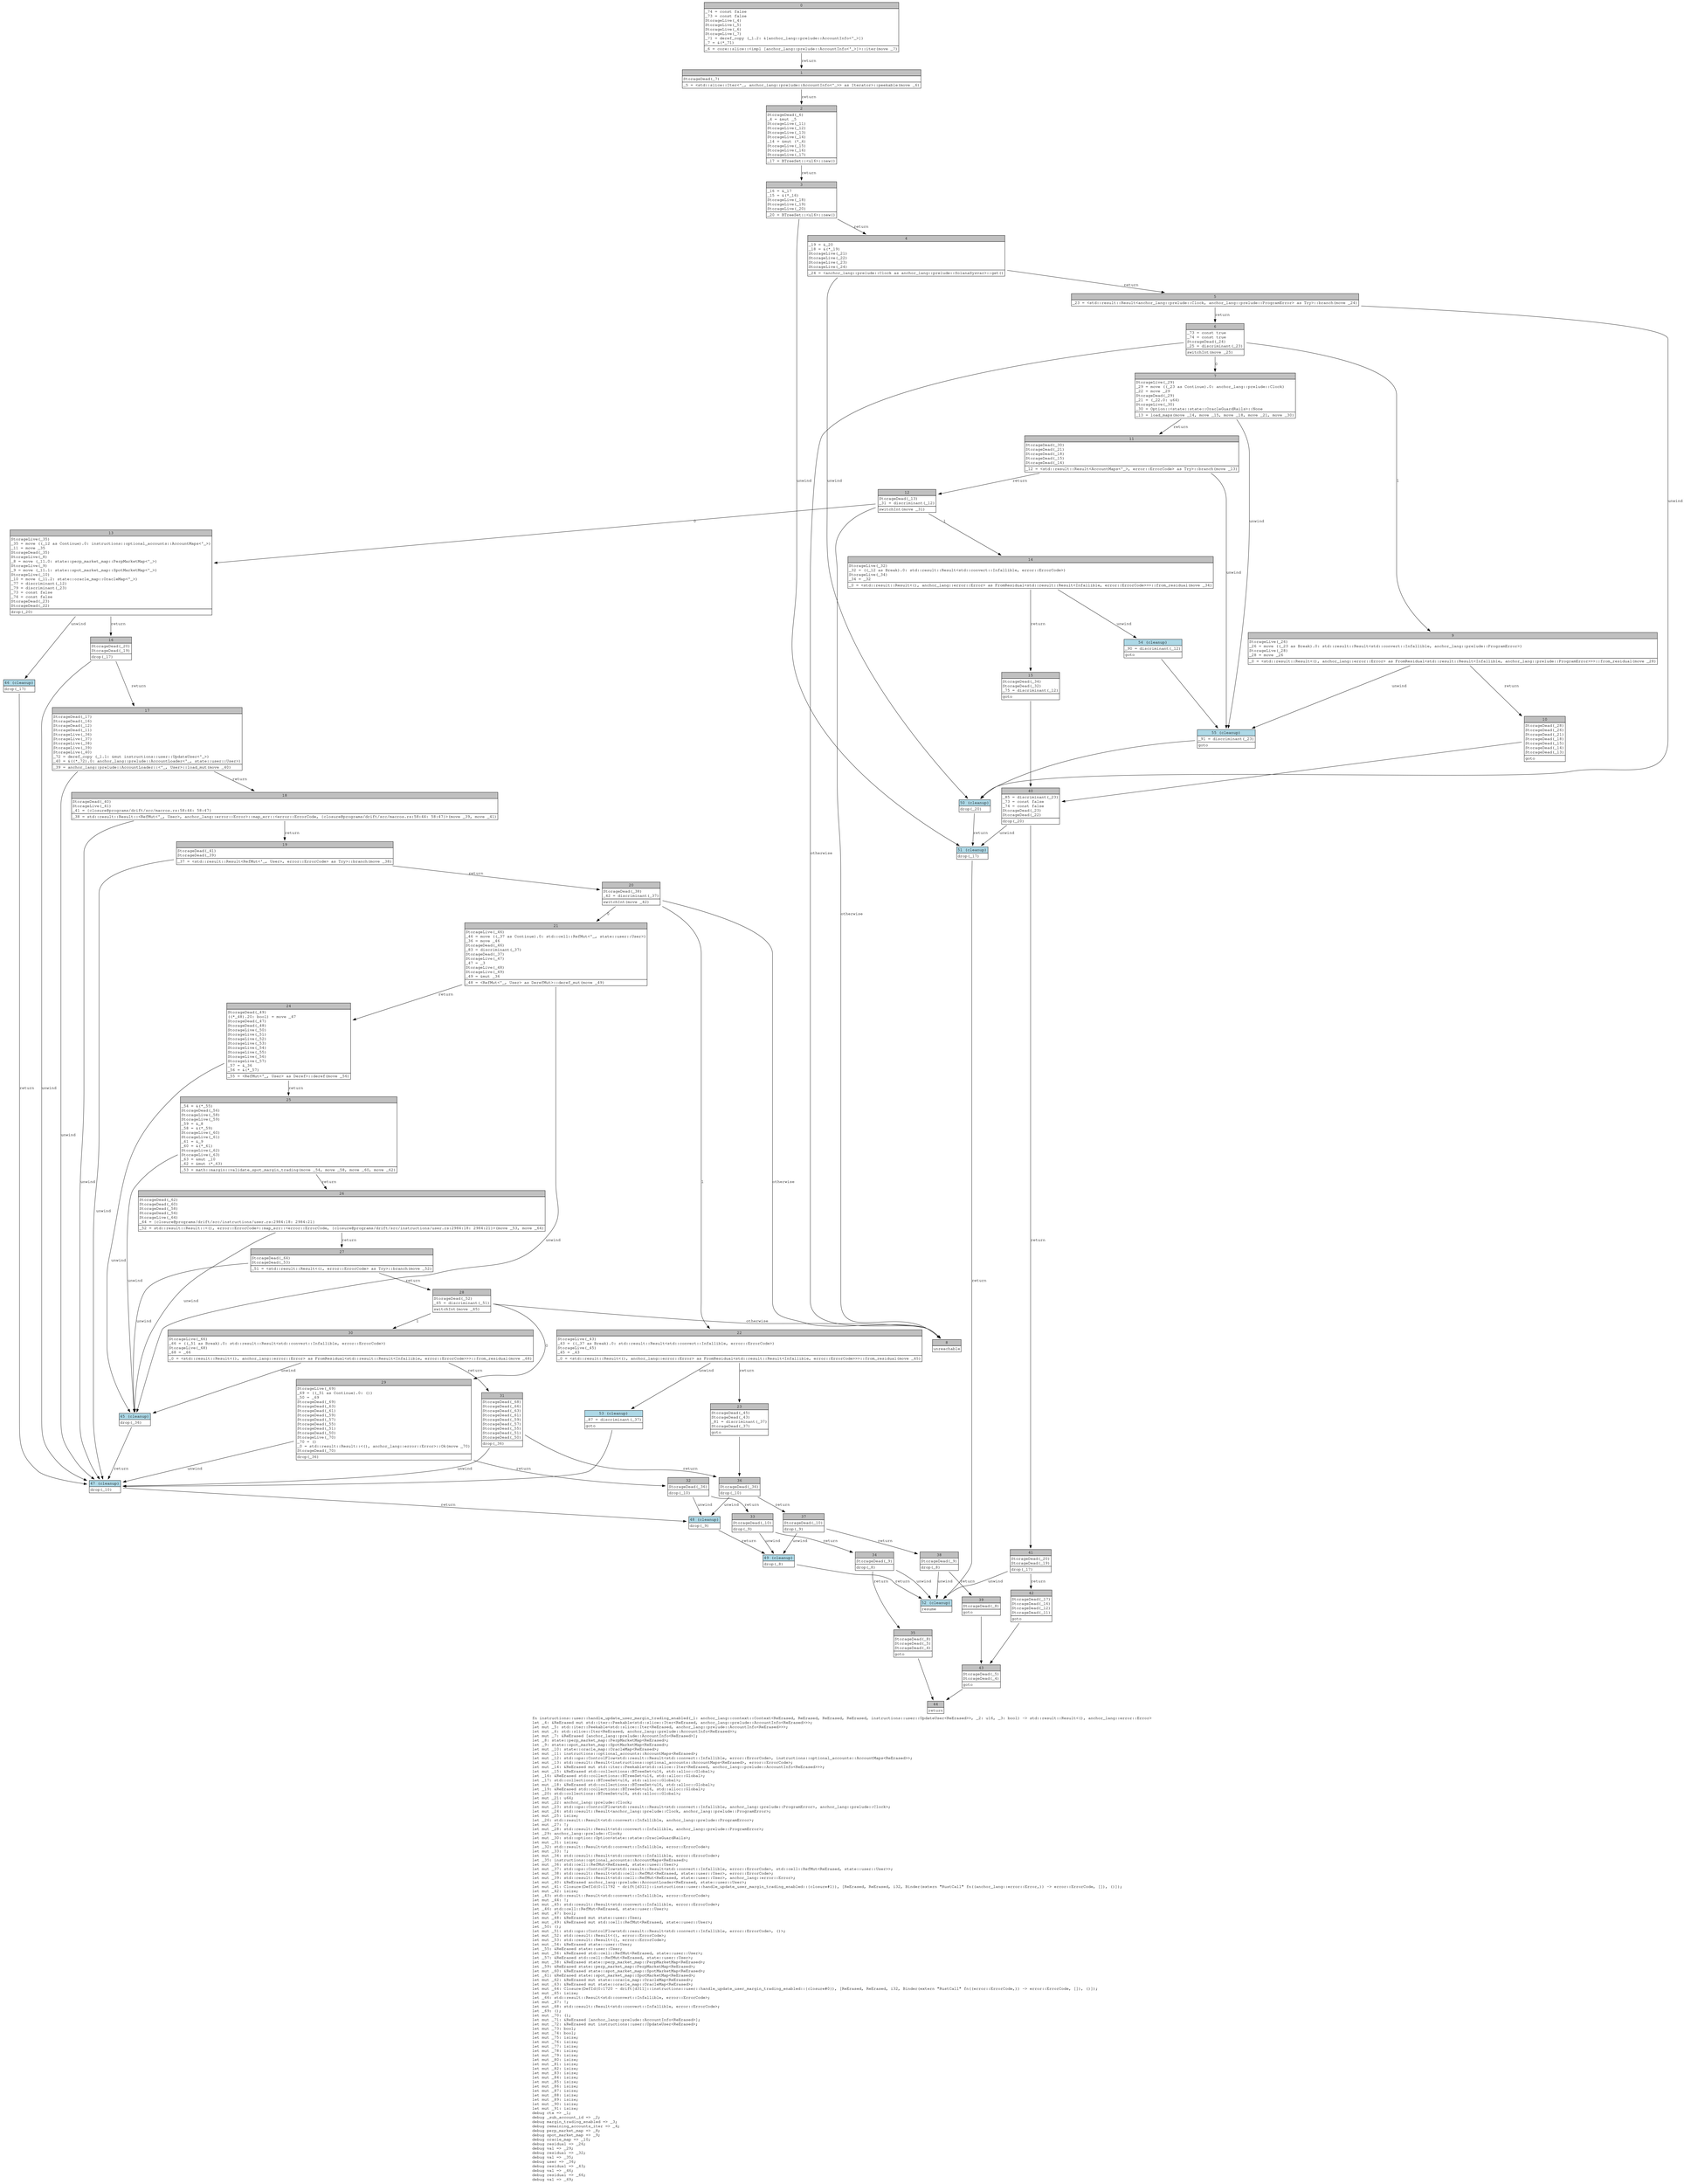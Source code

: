 digraph Mir_0_1717 {
    graph [fontname="Courier, monospace"];
    node [fontname="Courier, monospace"];
    edge [fontname="Courier, monospace"];
    label=<fn instructions::user::handle_update_user_margin_trading_enabled(_1: anchor_lang::context::Context&lt;ReErased, ReErased, ReErased, ReErased, instructions::user::UpdateUser&lt;ReErased&gt;&gt;, _2: u16, _3: bool) -&gt; std::result::Result&lt;(), anchor_lang::error::Error&gt;<br align="left"/>let _4: &amp;ReErased mut std::iter::Peekable&lt;std::slice::Iter&lt;ReErased, anchor_lang::prelude::AccountInfo&lt;ReErased&gt;&gt;&gt;;<br align="left"/>let mut _5: std::iter::Peekable&lt;std::slice::Iter&lt;ReErased, anchor_lang::prelude::AccountInfo&lt;ReErased&gt;&gt;&gt;;<br align="left"/>let mut _6: std::slice::Iter&lt;ReErased, anchor_lang::prelude::AccountInfo&lt;ReErased&gt;&gt;;<br align="left"/>let mut _7: &amp;ReErased [anchor_lang::prelude::AccountInfo&lt;ReErased&gt;];<br align="left"/>let _8: state::perp_market_map::PerpMarketMap&lt;ReErased&gt;;<br align="left"/>let _9: state::spot_market_map::SpotMarketMap&lt;ReErased&gt;;<br align="left"/>let mut _10: state::oracle_map::OracleMap&lt;ReErased&gt;;<br align="left"/>let mut _11: instructions::optional_accounts::AccountMaps&lt;ReErased&gt;;<br align="left"/>let mut _12: std::ops::ControlFlow&lt;std::result::Result&lt;std::convert::Infallible, error::ErrorCode&gt;, instructions::optional_accounts::AccountMaps&lt;ReErased&gt;&gt;;<br align="left"/>let mut _13: std::result::Result&lt;instructions::optional_accounts::AccountMaps&lt;ReErased&gt;, error::ErrorCode&gt;;<br align="left"/>let mut _14: &amp;ReErased mut std::iter::Peekable&lt;std::slice::Iter&lt;ReErased, anchor_lang::prelude::AccountInfo&lt;ReErased&gt;&gt;&gt;;<br align="left"/>let mut _15: &amp;ReErased std::collections::BTreeSet&lt;u16, std::alloc::Global&gt;;<br align="left"/>let _16: &amp;ReErased std::collections::BTreeSet&lt;u16, std::alloc::Global&gt;;<br align="left"/>let _17: std::collections::BTreeSet&lt;u16, std::alloc::Global&gt;;<br align="left"/>let mut _18: &amp;ReErased std::collections::BTreeSet&lt;u16, std::alloc::Global&gt;;<br align="left"/>let _19: &amp;ReErased std::collections::BTreeSet&lt;u16, std::alloc::Global&gt;;<br align="left"/>let _20: std::collections::BTreeSet&lt;u16, std::alloc::Global&gt;;<br align="left"/>let mut _21: u64;<br align="left"/>let mut _22: anchor_lang::prelude::Clock;<br align="left"/>let mut _23: std::ops::ControlFlow&lt;std::result::Result&lt;std::convert::Infallible, anchor_lang::prelude::ProgramError&gt;, anchor_lang::prelude::Clock&gt;;<br align="left"/>let mut _24: std::result::Result&lt;anchor_lang::prelude::Clock, anchor_lang::prelude::ProgramError&gt;;<br align="left"/>let mut _25: isize;<br align="left"/>let _26: std::result::Result&lt;std::convert::Infallible, anchor_lang::prelude::ProgramError&gt;;<br align="left"/>let mut _27: !;<br align="left"/>let mut _28: std::result::Result&lt;std::convert::Infallible, anchor_lang::prelude::ProgramError&gt;;<br align="left"/>let _29: anchor_lang::prelude::Clock;<br align="left"/>let mut _30: std::option::Option&lt;state::state::OracleGuardRails&gt;;<br align="left"/>let mut _31: isize;<br align="left"/>let _32: std::result::Result&lt;std::convert::Infallible, error::ErrorCode&gt;;<br align="left"/>let mut _33: !;<br align="left"/>let mut _34: std::result::Result&lt;std::convert::Infallible, error::ErrorCode&gt;;<br align="left"/>let _35: instructions::optional_accounts::AccountMaps&lt;ReErased&gt;;<br align="left"/>let mut _36: std::cell::RefMut&lt;ReErased, state::user::User&gt;;<br align="left"/>let mut _37: std::ops::ControlFlow&lt;std::result::Result&lt;std::convert::Infallible, error::ErrorCode&gt;, std::cell::RefMut&lt;ReErased, state::user::User&gt;&gt;;<br align="left"/>let mut _38: std::result::Result&lt;std::cell::RefMut&lt;ReErased, state::user::User&gt;, error::ErrorCode&gt;;<br align="left"/>let mut _39: std::result::Result&lt;std::cell::RefMut&lt;ReErased, state::user::User&gt;, anchor_lang::error::Error&gt;;<br align="left"/>let mut _40: &amp;ReErased anchor_lang::prelude::AccountLoader&lt;ReErased, state::user::User&gt;;<br align="left"/>let mut _41: Closure(DefId(0:11792 ~ drift[d311]::instructions::user::handle_update_user_margin_trading_enabled::{closure#1}), [ReErased, ReErased, i32, Binder(extern &quot;RustCall&quot; fn((anchor_lang::error::Error,)) -&gt; error::ErrorCode, []), ()]);<br align="left"/>let mut _42: isize;<br align="left"/>let _43: std::result::Result&lt;std::convert::Infallible, error::ErrorCode&gt;;<br align="left"/>let mut _44: !;<br align="left"/>let mut _45: std::result::Result&lt;std::convert::Infallible, error::ErrorCode&gt;;<br align="left"/>let _46: std::cell::RefMut&lt;ReErased, state::user::User&gt;;<br align="left"/>let mut _47: bool;<br align="left"/>let mut _48: &amp;ReErased mut state::user::User;<br align="left"/>let mut _49: &amp;ReErased mut std::cell::RefMut&lt;ReErased, state::user::User&gt;;<br align="left"/>let _50: ();<br align="left"/>let mut _51: std::ops::ControlFlow&lt;std::result::Result&lt;std::convert::Infallible, error::ErrorCode&gt;, ()&gt;;<br align="left"/>let mut _52: std::result::Result&lt;(), error::ErrorCode&gt;;<br align="left"/>let mut _53: std::result::Result&lt;(), error::ErrorCode&gt;;<br align="left"/>let mut _54: &amp;ReErased state::user::User;<br align="left"/>let _55: &amp;ReErased state::user::User;<br align="left"/>let mut _56: &amp;ReErased std::cell::RefMut&lt;ReErased, state::user::User&gt;;<br align="left"/>let _57: &amp;ReErased std::cell::RefMut&lt;ReErased, state::user::User&gt;;<br align="left"/>let mut _58: &amp;ReErased state::perp_market_map::PerpMarketMap&lt;ReErased&gt;;<br align="left"/>let _59: &amp;ReErased state::perp_market_map::PerpMarketMap&lt;ReErased&gt;;<br align="left"/>let mut _60: &amp;ReErased state::spot_market_map::SpotMarketMap&lt;ReErased&gt;;<br align="left"/>let _61: &amp;ReErased state::spot_market_map::SpotMarketMap&lt;ReErased&gt;;<br align="left"/>let mut _62: &amp;ReErased mut state::oracle_map::OracleMap&lt;ReErased&gt;;<br align="left"/>let mut _63: &amp;ReErased mut state::oracle_map::OracleMap&lt;ReErased&gt;;<br align="left"/>let mut _64: Closure(DefId(0:1720 ~ drift[d311]::instructions::user::handle_update_user_margin_trading_enabled::{closure#0}), [ReErased, ReErased, i32, Binder(extern &quot;RustCall&quot; fn((error::ErrorCode,)) -&gt; error::ErrorCode, []), ()]);<br align="left"/>let mut _65: isize;<br align="left"/>let _66: std::result::Result&lt;std::convert::Infallible, error::ErrorCode&gt;;<br align="left"/>let mut _67: !;<br align="left"/>let mut _68: std::result::Result&lt;std::convert::Infallible, error::ErrorCode&gt;;<br align="left"/>let _69: ();<br align="left"/>let mut _70: ();<br align="left"/>let mut _71: &amp;ReErased [anchor_lang::prelude::AccountInfo&lt;ReErased&gt;];<br align="left"/>let mut _72: &amp;ReErased mut instructions::user::UpdateUser&lt;ReErased&gt;;<br align="left"/>let mut _73: bool;<br align="left"/>let mut _74: bool;<br align="left"/>let mut _75: isize;<br align="left"/>let mut _76: isize;<br align="left"/>let mut _77: isize;<br align="left"/>let mut _78: isize;<br align="left"/>let mut _79: isize;<br align="left"/>let mut _80: isize;<br align="left"/>let mut _81: isize;<br align="left"/>let mut _82: isize;<br align="left"/>let mut _83: isize;<br align="left"/>let mut _84: isize;<br align="left"/>let mut _85: isize;<br align="left"/>let mut _86: isize;<br align="left"/>let mut _87: isize;<br align="left"/>let mut _88: isize;<br align="left"/>let mut _89: isize;<br align="left"/>let mut _90: isize;<br align="left"/>let mut _91: isize;<br align="left"/>debug ctx =&gt; _1;<br align="left"/>debug _sub_account_id =&gt; _2;<br align="left"/>debug margin_trading_enabled =&gt; _3;<br align="left"/>debug remaining_accounts_iter =&gt; _4;<br align="left"/>debug perp_market_map =&gt; _8;<br align="left"/>debug spot_market_map =&gt; _9;<br align="left"/>debug oracle_map =&gt; _10;<br align="left"/>debug residual =&gt; _26;<br align="left"/>debug val =&gt; _29;<br align="left"/>debug residual =&gt; _32;<br align="left"/>debug val =&gt; _35;<br align="left"/>debug user =&gt; _36;<br align="left"/>debug residual =&gt; _43;<br align="left"/>debug val =&gt; _46;<br align="left"/>debug residual =&gt; _66;<br align="left"/>debug val =&gt; _69;<br align="left"/>>;
    bb0__0_1717 [shape="none", label=<<table border="0" cellborder="1" cellspacing="0"><tr><td bgcolor="gray" align="center" colspan="1">0</td></tr><tr><td align="left" balign="left">_74 = const false<br/>_73 = const false<br/>StorageLive(_4)<br/>StorageLive(_5)<br/>StorageLive(_6)<br/>StorageLive(_7)<br/>_71 = deref_copy (_1.2: &amp;[anchor_lang::prelude::AccountInfo&lt;'_&gt;])<br/>_7 = &amp;(*_71)<br/></td></tr><tr><td align="left">_6 = core::slice::&lt;impl [anchor_lang::prelude::AccountInfo&lt;'_&gt;]&gt;::iter(move _7)</td></tr></table>>];
    bb1__0_1717 [shape="none", label=<<table border="0" cellborder="1" cellspacing="0"><tr><td bgcolor="gray" align="center" colspan="1">1</td></tr><tr><td align="left" balign="left">StorageDead(_7)<br/></td></tr><tr><td align="left">_5 = &lt;std::slice::Iter&lt;'_, anchor_lang::prelude::AccountInfo&lt;'_&gt;&gt; as Iterator&gt;::peekable(move _6)</td></tr></table>>];
    bb2__0_1717 [shape="none", label=<<table border="0" cellborder="1" cellspacing="0"><tr><td bgcolor="gray" align="center" colspan="1">2</td></tr><tr><td align="left" balign="left">StorageDead(_6)<br/>_4 = &amp;mut _5<br/>StorageLive(_11)<br/>StorageLive(_12)<br/>StorageLive(_13)<br/>StorageLive(_14)<br/>_14 = &amp;mut (*_4)<br/>StorageLive(_15)<br/>StorageLive(_16)<br/>StorageLive(_17)<br/></td></tr><tr><td align="left">_17 = BTreeSet::&lt;u16&gt;::new()</td></tr></table>>];
    bb3__0_1717 [shape="none", label=<<table border="0" cellborder="1" cellspacing="0"><tr><td bgcolor="gray" align="center" colspan="1">3</td></tr><tr><td align="left" balign="left">_16 = &amp;_17<br/>_15 = &amp;(*_16)<br/>StorageLive(_18)<br/>StorageLive(_19)<br/>StorageLive(_20)<br/></td></tr><tr><td align="left">_20 = BTreeSet::&lt;u16&gt;::new()</td></tr></table>>];
    bb4__0_1717 [shape="none", label=<<table border="0" cellborder="1" cellspacing="0"><tr><td bgcolor="gray" align="center" colspan="1">4</td></tr><tr><td align="left" balign="left">_19 = &amp;_20<br/>_18 = &amp;(*_19)<br/>StorageLive(_21)<br/>StorageLive(_22)<br/>StorageLive(_23)<br/>StorageLive(_24)<br/></td></tr><tr><td align="left">_24 = &lt;anchor_lang::prelude::Clock as anchor_lang::prelude::SolanaSysvar&gt;::get()</td></tr></table>>];
    bb5__0_1717 [shape="none", label=<<table border="0" cellborder="1" cellspacing="0"><tr><td bgcolor="gray" align="center" colspan="1">5</td></tr><tr><td align="left">_23 = &lt;std::result::Result&lt;anchor_lang::prelude::Clock, anchor_lang::prelude::ProgramError&gt; as Try&gt;::branch(move _24)</td></tr></table>>];
    bb6__0_1717 [shape="none", label=<<table border="0" cellborder="1" cellspacing="0"><tr><td bgcolor="gray" align="center" colspan="1">6</td></tr><tr><td align="left" balign="left">_73 = const true<br/>_74 = const true<br/>StorageDead(_24)<br/>_25 = discriminant(_23)<br/></td></tr><tr><td align="left">switchInt(move _25)</td></tr></table>>];
    bb7__0_1717 [shape="none", label=<<table border="0" cellborder="1" cellspacing="0"><tr><td bgcolor="gray" align="center" colspan="1">7</td></tr><tr><td align="left" balign="left">StorageLive(_29)<br/>_29 = move ((_23 as Continue).0: anchor_lang::prelude::Clock)<br/>_22 = move _29<br/>StorageDead(_29)<br/>_21 = (_22.0: u64)<br/>StorageLive(_30)<br/>_30 = Option::&lt;state::state::OracleGuardRails&gt;::None<br/></td></tr><tr><td align="left">_13 = load_maps(move _14, move _15, move _18, move _21, move _30)</td></tr></table>>];
    bb8__0_1717 [shape="none", label=<<table border="0" cellborder="1" cellspacing="0"><tr><td bgcolor="gray" align="center" colspan="1">8</td></tr><tr><td align="left">unreachable</td></tr></table>>];
    bb9__0_1717 [shape="none", label=<<table border="0" cellborder="1" cellspacing="0"><tr><td bgcolor="gray" align="center" colspan="1">9</td></tr><tr><td align="left" balign="left">StorageLive(_26)<br/>_26 = move ((_23 as Break).0: std::result::Result&lt;std::convert::Infallible, anchor_lang::prelude::ProgramError&gt;)<br/>StorageLive(_28)<br/>_28 = move _26<br/></td></tr><tr><td align="left">_0 = &lt;std::result::Result&lt;(), anchor_lang::error::Error&gt; as FromResidual&lt;std::result::Result&lt;Infallible, anchor_lang::prelude::ProgramError&gt;&gt;&gt;::from_residual(move _28)</td></tr></table>>];
    bb10__0_1717 [shape="none", label=<<table border="0" cellborder="1" cellspacing="0"><tr><td bgcolor="gray" align="center" colspan="1">10</td></tr><tr><td align="left" balign="left">StorageDead(_28)<br/>StorageDead(_26)<br/>StorageDead(_21)<br/>StorageDead(_18)<br/>StorageDead(_15)<br/>StorageDead(_14)<br/>StorageDead(_13)<br/></td></tr><tr><td align="left">goto</td></tr></table>>];
    bb11__0_1717 [shape="none", label=<<table border="0" cellborder="1" cellspacing="0"><tr><td bgcolor="gray" align="center" colspan="1">11</td></tr><tr><td align="left" balign="left">StorageDead(_30)<br/>StorageDead(_21)<br/>StorageDead(_18)<br/>StorageDead(_15)<br/>StorageDead(_14)<br/></td></tr><tr><td align="left">_12 = &lt;std::result::Result&lt;AccountMaps&lt;'_&gt;, error::ErrorCode&gt; as Try&gt;::branch(move _13)</td></tr></table>>];
    bb12__0_1717 [shape="none", label=<<table border="0" cellborder="1" cellspacing="0"><tr><td bgcolor="gray" align="center" colspan="1">12</td></tr><tr><td align="left" balign="left">StorageDead(_13)<br/>_31 = discriminant(_12)<br/></td></tr><tr><td align="left">switchInt(move _31)</td></tr></table>>];
    bb13__0_1717 [shape="none", label=<<table border="0" cellborder="1" cellspacing="0"><tr><td bgcolor="gray" align="center" colspan="1">13</td></tr><tr><td align="left" balign="left">StorageLive(_35)<br/>_35 = move ((_12 as Continue).0: instructions::optional_accounts::AccountMaps&lt;'_&gt;)<br/>_11 = move _35<br/>StorageDead(_35)<br/>StorageLive(_8)<br/>_8 = move (_11.0: state::perp_market_map::PerpMarketMap&lt;'_&gt;)<br/>StorageLive(_9)<br/>_9 = move (_11.1: state::spot_market_map::SpotMarketMap&lt;'_&gt;)<br/>StorageLive(_10)<br/>_10 = move (_11.2: state::oracle_map::OracleMap&lt;'_&gt;)<br/>_77 = discriminant(_12)<br/>_79 = discriminant(_23)<br/>_73 = const false<br/>_74 = const false<br/>StorageDead(_23)<br/>StorageDead(_22)<br/></td></tr><tr><td align="left">drop(_20)</td></tr></table>>];
    bb14__0_1717 [shape="none", label=<<table border="0" cellborder="1" cellspacing="0"><tr><td bgcolor="gray" align="center" colspan="1">14</td></tr><tr><td align="left" balign="left">StorageLive(_32)<br/>_32 = ((_12 as Break).0: std::result::Result&lt;std::convert::Infallible, error::ErrorCode&gt;)<br/>StorageLive(_34)<br/>_34 = _32<br/></td></tr><tr><td align="left">_0 = &lt;std::result::Result&lt;(), anchor_lang::error::Error&gt; as FromResidual&lt;std::result::Result&lt;Infallible, error::ErrorCode&gt;&gt;&gt;::from_residual(move _34)</td></tr></table>>];
    bb15__0_1717 [shape="none", label=<<table border="0" cellborder="1" cellspacing="0"><tr><td bgcolor="gray" align="center" colspan="1">15</td></tr><tr><td align="left" balign="left">StorageDead(_34)<br/>StorageDead(_32)<br/>_75 = discriminant(_12)<br/></td></tr><tr><td align="left">goto</td></tr></table>>];
    bb16__0_1717 [shape="none", label=<<table border="0" cellborder="1" cellspacing="0"><tr><td bgcolor="gray" align="center" colspan="1">16</td></tr><tr><td align="left" balign="left">StorageDead(_20)<br/>StorageDead(_19)<br/></td></tr><tr><td align="left">drop(_17)</td></tr></table>>];
    bb17__0_1717 [shape="none", label=<<table border="0" cellborder="1" cellspacing="0"><tr><td bgcolor="gray" align="center" colspan="1">17</td></tr><tr><td align="left" balign="left">StorageDead(_17)<br/>StorageDead(_16)<br/>StorageDead(_12)<br/>StorageDead(_11)<br/>StorageLive(_36)<br/>StorageLive(_37)<br/>StorageLive(_38)<br/>StorageLive(_39)<br/>StorageLive(_40)<br/>_72 = deref_copy (_1.1: &amp;mut instructions::user::UpdateUser&lt;'_&gt;)<br/>_40 = &amp;((*_72).0: anchor_lang::prelude::AccountLoader&lt;'_, state::user::User&gt;)<br/></td></tr><tr><td align="left">_39 = anchor_lang::prelude::AccountLoader::&lt;'_, User&gt;::load_mut(move _40)</td></tr></table>>];
    bb18__0_1717 [shape="none", label=<<table border="0" cellborder="1" cellspacing="0"><tr><td bgcolor="gray" align="center" colspan="1">18</td></tr><tr><td align="left" balign="left">StorageDead(_40)<br/>StorageLive(_41)<br/>_41 = {closure@programs/drift/src/macros.rs:58:44: 58:47}<br/></td></tr><tr><td align="left">_38 = std::result::Result::&lt;RefMut&lt;'_, User&gt;, anchor_lang::error::Error&gt;::map_err::&lt;error::ErrorCode, {closure@programs/drift/src/macros.rs:58:44: 58:47}&gt;(move _39, move _41)</td></tr></table>>];
    bb19__0_1717 [shape="none", label=<<table border="0" cellborder="1" cellspacing="0"><tr><td bgcolor="gray" align="center" colspan="1">19</td></tr><tr><td align="left" balign="left">StorageDead(_41)<br/>StorageDead(_39)<br/></td></tr><tr><td align="left">_37 = &lt;std::result::Result&lt;RefMut&lt;'_, User&gt;, error::ErrorCode&gt; as Try&gt;::branch(move _38)</td></tr></table>>];
    bb20__0_1717 [shape="none", label=<<table border="0" cellborder="1" cellspacing="0"><tr><td bgcolor="gray" align="center" colspan="1">20</td></tr><tr><td align="left" balign="left">StorageDead(_38)<br/>_42 = discriminant(_37)<br/></td></tr><tr><td align="left">switchInt(move _42)</td></tr></table>>];
    bb21__0_1717 [shape="none", label=<<table border="0" cellborder="1" cellspacing="0"><tr><td bgcolor="gray" align="center" colspan="1">21</td></tr><tr><td align="left" balign="left">StorageLive(_46)<br/>_46 = move ((_37 as Continue).0: std::cell::RefMut&lt;'_, state::user::User&gt;)<br/>_36 = move _46<br/>StorageDead(_46)<br/>_83 = discriminant(_37)<br/>StorageDead(_37)<br/>StorageLive(_47)<br/>_47 = _3<br/>StorageLive(_48)<br/>StorageLive(_49)<br/>_49 = &amp;mut _36<br/></td></tr><tr><td align="left">_48 = &lt;RefMut&lt;'_, User&gt; as DerefMut&gt;::deref_mut(move _49)</td></tr></table>>];
    bb22__0_1717 [shape="none", label=<<table border="0" cellborder="1" cellspacing="0"><tr><td bgcolor="gray" align="center" colspan="1">22</td></tr><tr><td align="left" balign="left">StorageLive(_43)<br/>_43 = ((_37 as Break).0: std::result::Result&lt;std::convert::Infallible, error::ErrorCode&gt;)<br/>StorageLive(_45)<br/>_45 = _43<br/></td></tr><tr><td align="left">_0 = &lt;std::result::Result&lt;(), anchor_lang::error::Error&gt; as FromResidual&lt;std::result::Result&lt;Infallible, error::ErrorCode&gt;&gt;&gt;::from_residual(move _45)</td></tr></table>>];
    bb23__0_1717 [shape="none", label=<<table border="0" cellborder="1" cellspacing="0"><tr><td bgcolor="gray" align="center" colspan="1">23</td></tr><tr><td align="left" balign="left">StorageDead(_45)<br/>StorageDead(_43)<br/>_81 = discriminant(_37)<br/>StorageDead(_37)<br/></td></tr><tr><td align="left">goto</td></tr></table>>];
    bb24__0_1717 [shape="none", label=<<table border="0" cellborder="1" cellspacing="0"><tr><td bgcolor="gray" align="center" colspan="1">24</td></tr><tr><td align="left" balign="left">StorageDead(_49)<br/>((*_48).20: bool) = move _47<br/>StorageDead(_47)<br/>StorageDead(_48)<br/>StorageLive(_50)<br/>StorageLive(_51)<br/>StorageLive(_52)<br/>StorageLive(_53)<br/>StorageLive(_54)<br/>StorageLive(_55)<br/>StorageLive(_56)<br/>StorageLive(_57)<br/>_57 = &amp;_36<br/>_56 = &amp;(*_57)<br/></td></tr><tr><td align="left">_55 = &lt;RefMut&lt;'_, User&gt; as Deref&gt;::deref(move _56)</td></tr></table>>];
    bb25__0_1717 [shape="none", label=<<table border="0" cellborder="1" cellspacing="0"><tr><td bgcolor="gray" align="center" colspan="1">25</td></tr><tr><td align="left" balign="left">_54 = &amp;(*_55)<br/>StorageDead(_56)<br/>StorageLive(_58)<br/>StorageLive(_59)<br/>_59 = &amp;_8<br/>_58 = &amp;(*_59)<br/>StorageLive(_60)<br/>StorageLive(_61)<br/>_61 = &amp;_9<br/>_60 = &amp;(*_61)<br/>StorageLive(_62)<br/>StorageLive(_63)<br/>_63 = &amp;mut _10<br/>_62 = &amp;mut (*_63)<br/></td></tr><tr><td align="left">_53 = math::margin::validate_spot_margin_trading(move _54, move _58, move _60, move _62)</td></tr></table>>];
    bb26__0_1717 [shape="none", label=<<table border="0" cellborder="1" cellspacing="0"><tr><td bgcolor="gray" align="center" colspan="1">26</td></tr><tr><td align="left" balign="left">StorageDead(_62)<br/>StorageDead(_60)<br/>StorageDead(_58)<br/>StorageDead(_54)<br/>StorageLive(_64)<br/>_64 = {closure@programs/drift/src/instructions/user.rs:2984:18: 2984:21}<br/></td></tr><tr><td align="left">_52 = std::result::Result::&lt;(), error::ErrorCode&gt;::map_err::&lt;error::ErrorCode, {closure@programs/drift/src/instructions/user.rs:2984:18: 2984:21}&gt;(move _53, move _64)</td></tr></table>>];
    bb27__0_1717 [shape="none", label=<<table border="0" cellborder="1" cellspacing="0"><tr><td bgcolor="gray" align="center" colspan="1">27</td></tr><tr><td align="left" balign="left">StorageDead(_64)<br/>StorageDead(_53)<br/></td></tr><tr><td align="left">_51 = &lt;std::result::Result&lt;(), error::ErrorCode&gt; as Try&gt;::branch(move _52)</td></tr></table>>];
    bb28__0_1717 [shape="none", label=<<table border="0" cellborder="1" cellspacing="0"><tr><td bgcolor="gray" align="center" colspan="1">28</td></tr><tr><td align="left" balign="left">StorageDead(_52)<br/>_65 = discriminant(_51)<br/></td></tr><tr><td align="left">switchInt(move _65)</td></tr></table>>];
    bb29__0_1717 [shape="none", label=<<table border="0" cellborder="1" cellspacing="0"><tr><td bgcolor="gray" align="center" colspan="1">29</td></tr><tr><td align="left" balign="left">StorageLive(_69)<br/>_69 = ((_51 as Continue).0: ())<br/>_50 = _69<br/>StorageDead(_69)<br/>StorageDead(_63)<br/>StorageDead(_61)<br/>StorageDead(_59)<br/>StorageDead(_57)<br/>StorageDead(_55)<br/>StorageDead(_51)<br/>StorageDead(_50)<br/>StorageLive(_70)<br/>_70 = ()<br/>_0 = std::result::Result::&lt;(), anchor_lang::error::Error&gt;::Ok(move _70)<br/>StorageDead(_70)<br/></td></tr><tr><td align="left">drop(_36)</td></tr></table>>];
    bb30__0_1717 [shape="none", label=<<table border="0" cellborder="1" cellspacing="0"><tr><td bgcolor="gray" align="center" colspan="1">30</td></tr><tr><td align="left" balign="left">StorageLive(_66)<br/>_66 = ((_51 as Break).0: std::result::Result&lt;std::convert::Infallible, error::ErrorCode&gt;)<br/>StorageLive(_68)<br/>_68 = _66<br/></td></tr><tr><td align="left">_0 = &lt;std::result::Result&lt;(), anchor_lang::error::Error&gt; as FromResidual&lt;std::result::Result&lt;Infallible, error::ErrorCode&gt;&gt;&gt;::from_residual(move _68)</td></tr></table>>];
    bb31__0_1717 [shape="none", label=<<table border="0" cellborder="1" cellspacing="0"><tr><td bgcolor="gray" align="center" colspan="1">31</td></tr><tr><td align="left" balign="left">StorageDead(_68)<br/>StorageDead(_66)<br/>StorageDead(_63)<br/>StorageDead(_61)<br/>StorageDead(_59)<br/>StorageDead(_57)<br/>StorageDead(_55)<br/>StorageDead(_51)<br/>StorageDead(_50)<br/></td></tr><tr><td align="left">drop(_36)</td></tr></table>>];
    bb32__0_1717 [shape="none", label=<<table border="0" cellborder="1" cellspacing="0"><tr><td bgcolor="gray" align="center" colspan="1">32</td></tr><tr><td align="left" balign="left">StorageDead(_36)<br/></td></tr><tr><td align="left">drop(_10)</td></tr></table>>];
    bb33__0_1717 [shape="none", label=<<table border="0" cellborder="1" cellspacing="0"><tr><td bgcolor="gray" align="center" colspan="1">33</td></tr><tr><td align="left" balign="left">StorageDead(_10)<br/></td></tr><tr><td align="left">drop(_9)</td></tr></table>>];
    bb34__0_1717 [shape="none", label=<<table border="0" cellborder="1" cellspacing="0"><tr><td bgcolor="gray" align="center" colspan="1">34</td></tr><tr><td align="left" balign="left">StorageDead(_9)<br/></td></tr><tr><td align="left">drop(_8)</td></tr></table>>];
    bb35__0_1717 [shape="none", label=<<table border="0" cellborder="1" cellspacing="0"><tr><td bgcolor="gray" align="center" colspan="1">35</td></tr><tr><td align="left" balign="left">StorageDead(_8)<br/>StorageDead(_5)<br/>StorageDead(_4)<br/></td></tr><tr><td align="left">goto</td></tr></table>>];
    bb36__0_1717 [shape="none", label=<<table border="0" cellborder="1" cellspacing="0"><tr><td bgcolor="gray" align="center" colspan="1">36</td></tr><tr><td align="left" balign="left">StorageDead(_36)<br/></td></tr><tr><td align="left">drop(_10)</td></tr></table>>];
    bb37__0_1717 [shape="none", label=<<table border="0" cellborder="1" cellspacing="0"><tr><td bgcolor="gray" align="center" colspan="1">37</td></tr><tr><td align="left" balign="left">StorageDead(_10)<br/></td></tr><tr><td align="left">drop(_9)</td></tr></table>>];
    bb38__0_1717 [shape="none", label=<<table border="0" cellborder="1" cellspacing="0"><tr><td bgcolor="gray" align="center" colspan="1">38</td></tr><tr><td align="left" balign="left">StorageDead(_9)<br/></td></tr><tr><td align="left">drop(_8)</td></tr></table>>];
    bb39__0_1717 [shape="none", label=<<table border="0" cellborder="1" cellspacing="0"><tr><td bgcolor="gray" align="center" colspan="1">39</td></tr><tr><td align="left" balign="left">StorageDead(_8)<br/></td></tr><tr><td align="left">goto</td></tr></table>>];
    bb40__0_1717 [shape="none", label=<<table border="0" cellborder="1" cellspacing="0"><tr><td bgcolor="gray" align="center" colspan="1">40</td></tr><tr><td align="left" balign="left">_85 = discriminant(_23)<br/>_73 = const false<br/>_74 = const false<br/>StorageDead(_23)<br/>StorageDead(_22)<br/></td></tr><tr><td align="left">drop(_20)</td></tr></table>>];
    bb41__0_1717 [shape="none", label=<<table border="0" cellborder="1" cellspacing="0"><tr><td bgcolor="gray" align="center" colspan="1">41</td></tr><tr><td align="left" balign="left">StorageDead(_20)<br/>StorageDead(_19)<br/></td></tr><tr><td align="left">drop(_17)</td></tr></table>>];
    bb42__0_1717 [shape="none", label=<<table border="0" cellborder="1" cellspacing="0"><tr><td bgcolor="gray" align="center" colspan="1">42</td></tr><tr><td align="left" balign="left">StorageDead(_17)<br/>StorageDead(_16)<br/>StorageDead(_12)<br/>StorageDead(_11)<br/></td></tr><tr><td align="left">goto</td></tr></table>>];
    bb43__0_1717 [shape="none", label=<<table border="0" cellborder="1" cellspacing="0"><tr><td bgcolor="gray" align="center" colspan="1">43</td></tr><tr><td align="left" balign="left">StorageDead(_5)<br/>StorageDead(_4)<br/></td></tr><tr><td align="left">goto</td></tr></table>>];
    bb44__0_1717 [shape="none", label=<<table border="0" cellborder="1" cellspacing="0"><tr><td bgcolor="gray" align="center" colspan="1">44</td></tr><tr><td align="left">return</td></tr></table>>];
    bb45__0_1717 [shape="none", label=<<table border="0" cellborder="1" cellspacing="0"><tr><td bgcolor="lightblue" align="center" colspan="1">45 (cleanup)</td></tr><tr><td align="left">drop(_36)</td></tr></table>>];
    bb46__0_1717 [shape="none", label=<<table border="0" cellborder="1" cellspacing="0"><tr><td bgcolor="lightblue" align="center" colspan="1">46 (cleanup)</td></tr><tr><td align="left">drop(_17)</td></tr></table>>];
    bb47__0_1717 [shape="none", label=<<table border="0" cellborder="1" cellspacing="0"><tr><td bgcolor="lightblue" align="center" colspan="1">47 (cleanup)</td></tr><tr><td align="left">drop(_10)</td></tr></table>>];
    bb48__0_1717 [shape="none", label=<<table border="0" cellborder="1" cellspacing="0"><tr><td bgcolor="lightblue" align="center" colspan="1">48 (cleanup)</td></tr><tr><td align="left">drop(_9)</td></tr></table>>];
    bb49__0_1717 [shape="none", label=<<table border="0" cellborder="1" cellspacing="0"><tr><td bgcolor="lightblue" align="center" colspan="1">49 (cleanup)</td></tr><tr><td align="left">drop(_8)</td></tr></table>>];
    bb50__0_1717 [shape="none", label=<<table border="0" cellborder="1" cellspacing="0"><tr><td bgcolor="lightblue" align="center" colspan="1">50 (cleanup)</td></tr><tr><td align="left">drop(_20)</td></tr></table>>];
    bb51__0_1717 [shape="none", label=<<table border="0" cellborder="1" cellspacing="0"><tr><td bgcolor="lightblue" align="center" colspan="1">51 (cleanup)</td></tr><tr><td align="left">drop(_17)</td></tr></table>>];
    bb52__0_1717 [shape="none", label=<<table border="0" cellborder="1" cellspacing="0"><tr><td bgcolor="lightblue" align="center" colspan="1">52 (cleanup)</td></tr><tr><td align="left">resume</td></tr></table>>];
    bb53__0_1717 [shape="none", label=<<table border="0" cellborder="1" cellspacing="0"><tr><td bgcolor="lightblue" align="center" colspan="1">53 (cleanup)</td></tr><tr><td align="left" balign="left">_87 = discriminant(_37)<br/></td></tr><tr><td align="left">goto</td></tr></table>>];
    bb54__0_1717 [shape="none", label=<<table border="0" cellborder="1" cellspacing="0"><tr><td bgcolor="lightblue" align="center" colspan="1">54 (cleanup)</td></tr><tr><td align="left" balign="left">_90 = discriminant(_12)<br/></td></tr><tr><td align="left">goto</td></tr></table>>];
    bb55__0_1717 [shape="none", label=<<table border="0" cellborder="1" cellspacing="0"><tr><td bgcolor="lightblue" align="center" colspan="1">55 (cleanup)</td></tr><tr><td align="left" balign="left">_91 = discriminant(_23)<br/></td></tr><tr><td align="left">goto</td></tr></table>>];
    bb0__0_1717 -> bb1__0_1717 [label="return"];
    bb1__0_1717 -> bb2__0_1717 [label="return"];
    bb2__0_1717 -> bb3__0_1717 [label="return"];
    bb3__0_1717 -> bb4__0_1717 [label="return"];
    bb3__0_1717 -> bb51__0_1717 [label="unwind"];
    bb4__0_1717 -> bb5__0_1717 [label="return"];
    bb4__0_1717 -> bb50__0_1717 [label="unwind"];
    bb5__0_1717 -> bb6__0_1717 [label="return"];
    bb5__0_1717 -> bb50__0_1717 [label="unwind"];
    bb6__0_1717 -> bb7__0_1717 [label="0"];
    bb6__0_1717 -> bb9__0_1717 [label="1"];
    bb6__0_1717 -> bb8__0_1717 [label="otherwise"];
    bb7__0_1717 -> bb11__0_1717 [label="return"];
    bb7__0_1717 -> bb55__0_1717 [label="unwind"];
    bb9__0_1717 -> bb10__0_1717 [label="return"];
    bb9__0_1717 -> bb55__0_1717 [label="unwind"];
    bb10__0_1717 -> bb40__0_1717 [label=""];
    bb11__0_1717 -> bb12__0_1717 [label="return"];
    bb11__0_1717 -> bb55__0_1717 [label="unwind"];
    bb12__0_1717 -> bb13__0_1717 [label="0"];
    bb12__0_1717 -> bb14__0_1717 [label="1"];
    bb12__0_1717 -> bb8__0_1717 [label="otherwise"];
    bb13__0_1717 -> bb16__0_1717 [label="return"];
    bb13__0_1717 -> bb46__0_1717 [label="unwind"];
    bb14__0_1717 -> bb15__0_1717 [label="return"];
    bb14__0_1717 -> bb54__0_1717 [label="unwind"];
    bb15__0_1717 -> bb40__0_1717 [label=""];
    bb16__0_1717 -> bb17__0_1717 [label="return"];
    bb16__0_1717 -> bb47__0_1717 [label="unwind"];
    bb17__0_1717 -> bb18__0_1717 [label="return"];
    bb17__0_1717 -> bb47__0_1717 [label="unwind"];
    bb18__0_1717 -> bb19__0_1717 [label="return"];
    bb18__0_1717 -> bb47__0_1717 [label="unwind"];
    bb19__0_1717 -> bb20__0_1717 [label="return"];
    bb19__0_1717 -> bb47__0_1717 [label="unwind"];
    bb20__0_1717 -> bb21__0_1717 [label="0"];
    bb20__0_1717 -> bb22__0_1717 [label="1"];
    bb20__0_1717 -> bb8__0_1717 [label="otherwise"];
    bb21__0_1717 -> bb24__0_1717 [label="return"];
    bb21__0_1717 -> bb45__0_1717 [label="unwind"];
    bb22__0_1717 -> bb23__0_1717 [label="return"];
    bb22__0_1717 -> bb53__0_1717 [label="unwind"];
    bb23__0_1717 -> bb36__0_1717 [label=""];
    bb24__0_1717 -> bb25__0_1717 [label="return"];
    bb24__0_1717 -> bb45__0_1717 [label="unwind"];
    bb25__0_1717 -> bb26__0_1717 [label="return"];
    bb25__0_1717 -> bb45__0_1717 [label="unwind"];
    bb26__0_1717 -> bb27__0_1717 [label="return"];
    bb26__0_1717 -> bb45__0_1717 [label="unwind"];
    bb27__0_1717 -> bb28__0_1717 [label="return"];
    bb27__0_1717 -> bb45__0_1717 [label="unwind"];
    bb28__0_1717 -> bb29__0_1717 [label="0"];
    bb28__0_1717 -> bb30__0_1717 [label="1"];
    bb28__0_1717 -> bb8__0_1717 [label="otherwise"];
    bb29__0_1717 -> bb32__0_1717 [label="return"];
    bb29__0_1717 -> bb47__0_1717 [label="unwind"];
    bb30__0_1717 -> bb31__0_1717 [label="return"];
    bb30__0_1717 -> bb45__0_1717 [label="unwind"];
    bb31__0_1717 -> bb36__0_1717 [label="return"];
    bb31__0_1717 -> bb47__0_1717 [label="unwind"];
    bb32__0_1717 -> bb33__0_1717 [label="return"];
    bb32__0_1717 -> bb48__0_1717 [label="unwind"];
    bb33__0_1717 -> bb34__0_1717 [label="return"];
    bb33__0_1717 -> bb49__0_1717 [label="unwind"];
    bb34__0_1717 -> bb35__0_1717 [label="return"];
    bb34__0_1717 -> bb52__0_1717 [label="unwind"];
    bb35__0_1717 -> bb44__0_1717 [label=""];
    bb36__0_1717 -> bb37__0_1717 [label="return"];
    bb36__0_1717 -> bb48__0_1717 [label="unwind"];
    bb37__0_1717 -> bb38__0_1717 [label="return"];
    bb37__0_1717 -> bb49__0_1717 [label="unwind"];
    bb38__0_1717 -> bb39__0_1717 [label="return"];
    bb38__0_1717 -> bb52__0_1717 [label="unwind"];
    bb39__0_1717 -> bb43__0_1717 [label=""];
    bb40__0_1717 -> bb41__0_1717 [label="return"];
    bb40__0_1717 -> bb51__0_1717 [label="unwind"];
    bb41__0_1717 -> bb42__0_1717 [label="return"];
    bb41__0_1717 -> bb52__0_1717 [label="unwind"];
    bb42__0_1717 -> bb43__0_1717 [label=""];
    bb43__0_1717 -> bb44__0_1717 [label=""];
    bb45__0_1717 -> bb47__0_1717 [label="return"];
    bb46__0_1717 -> bb47__0_1717 [label="return"];
    bb47__0_1717 -> bb48__0_1717 [label="return"];
    bb48__0_1717 -> bb49__0_1717 [label="return"];
    bb49__0_1717 -> bb52__0_1717 [label="return"];
    bb50__0_1717 -> bb51__0_1717 [label="return"];
    bb51__0_1717 -> bb52__0_1717 [label="return"];
    bb53__0_1717 -> bb47__0_1717 [label=""];
    bb54__0_1717 -> bb55__0_1717 [label=""];
    bb55__0_1717 -> bb50__0_1717 [label=""];
}
